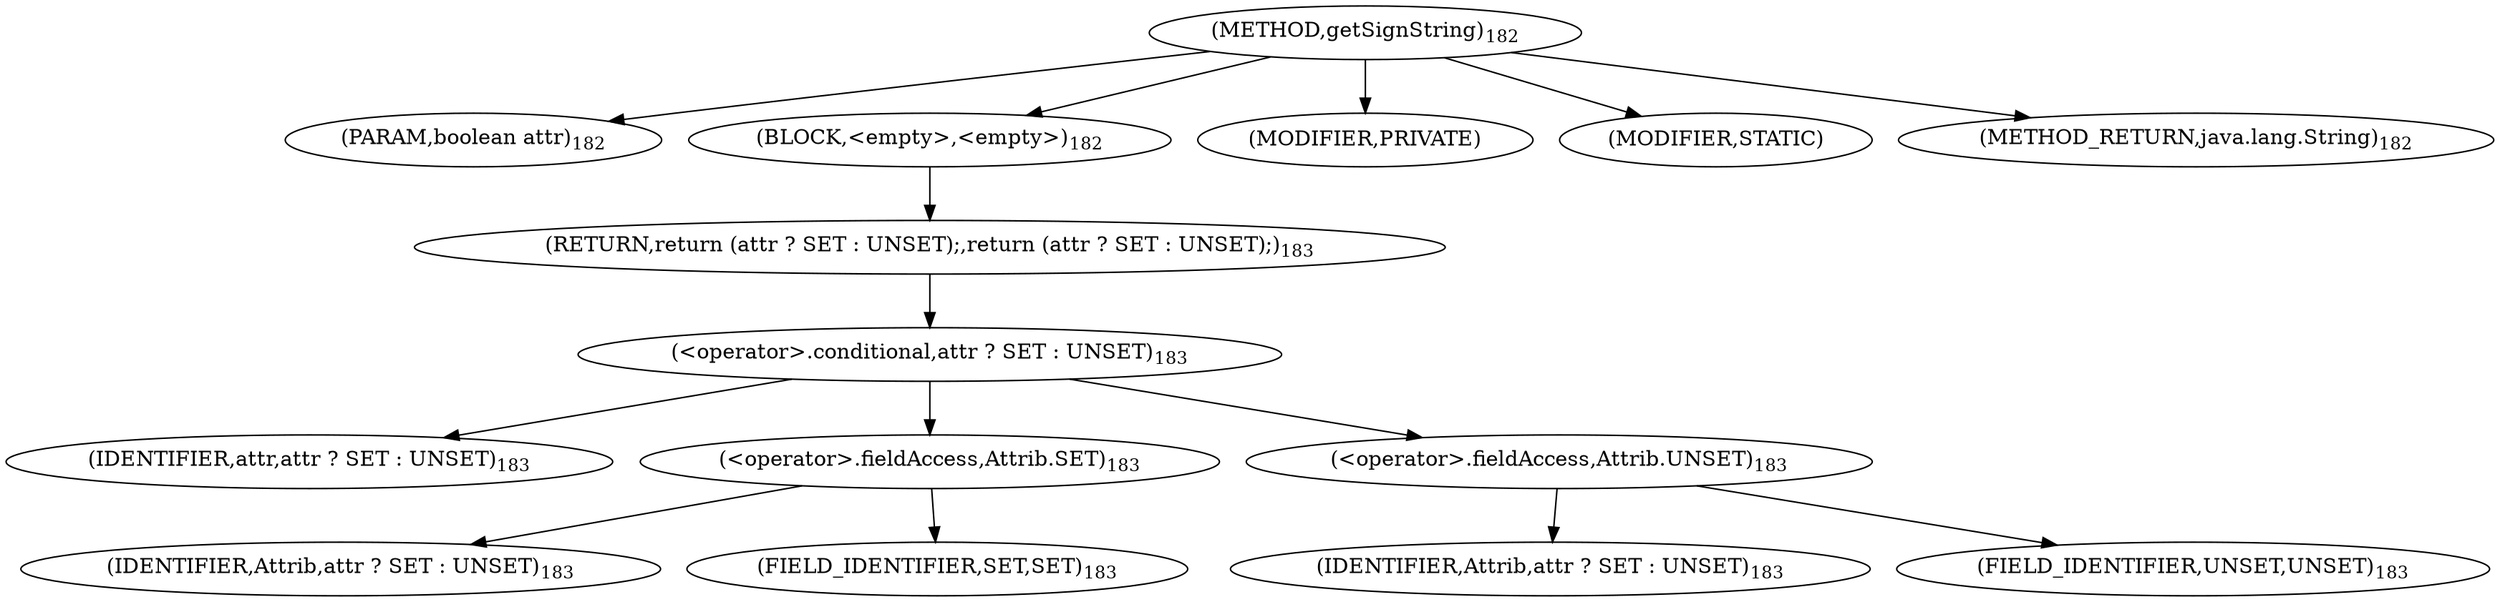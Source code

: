digraph "getSignString" {  
"295" [label = <(METHOD,getSignString)<SUB>182</SUB>> ]
"296" [label = <(PARAM,boolean attr)<SUB>182</SUB>> ]
"297" [label = <(BLOCK,&lt;empty&gt;,&lt;empty&gt;)<SUB>182</SUB>> ]
"298" [label = <(RETURN,return (attr ? SET : UNSET);,return (attr ? SET : UNSET);)<SUB>183</SUB>> ]
"299" [label = <(&lt;operator&gt;.conditional,attr ? SET : UNSET)<SUB>183</SUB>> ]
"300" [label = <(IDENTIFIER,attr,attr ? SET : UNSET)<SUB>183</SUB>> ]
"301" [label = <(&lt;operator&gt;.fieldAccess,Attrib.SET)<SUB>183</SUB>> ]
"302" [label = <(IDENTIFIER,Attrib,attr ? SET : UNSET)<SUB>183</SUB>> ]
"303" [label = <(FIELD_IDENTIFIER,SET,SET)<SUB>183</SUB>> ]
"304" [label = <(&lt;operator&gt;.fieldAccess,Attrib.UNSET)<SUB>183</SUB>> ]
"305" [label = <(IDENTIFIER,Attrib,attr ? SET : UNSET)<SUB>183</SUB>> ]
"306" [label = <(FIELD_IDENTIFIER,UNSET,UNSET)<SUB>183</SUB>> ]
"307" [label = <(MODIFIER,PRIVATE)> ]
"308" [label = <(MODIFIER,STATIC)> ]
"309" [label = <(METHOD_RETURN,java.lang.String)<SUB>182</SUB>> ]
  "295" -> "296" 
  "295" -> "297" 
  "295" -> "307" 
  "295" -> "308" 
  "295" -> "309" 
  "297" -> "298" 
  "298" -> "299" 
  "299" -> "300" 
  "299" -> "301" 
  "299" -> "304" 
  "301" -> "302" 
  "301" -> "303" 
  "304" -> "305" 
  "304" -> "306" 
}
